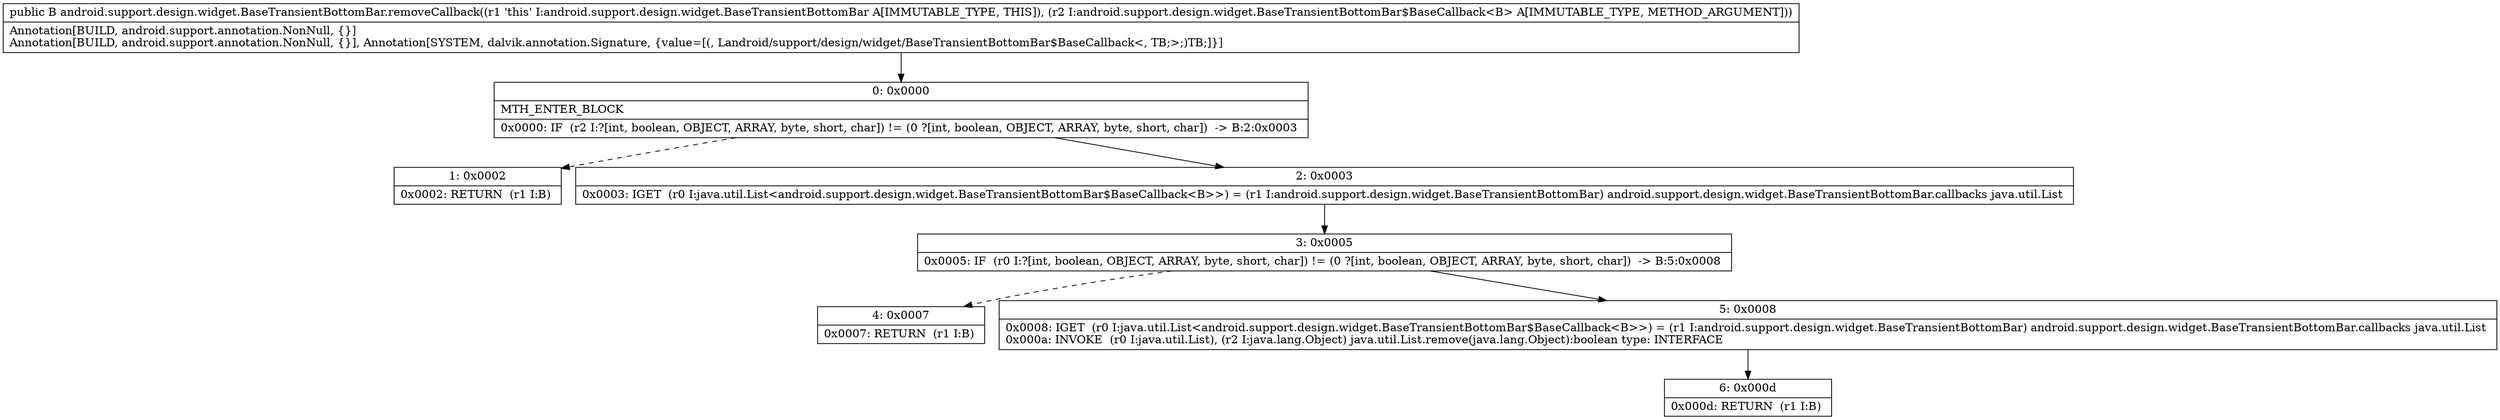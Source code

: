 digraph "CFG forandroid.support.design.widget.BaseTransientBottomBar.removeCallback(Landroid\/support\/design\/widget\/BaseTransientBottomBar$BaseCallback;)Landroid\/support\/design\/widget\/BaseTransientBottomBar;" {
Node_0 [shape=record,label="{0\:\ 0x0000|MTH_ENTER_BLOCK\l|0x0000: IF  (r2 I:?[int, boolean, OBJECT, ARRAY, byte, short, char]) != (0 ?[int, boolean, OBJECT, ARRAY, byte, short, char])  \-\> B:2:0x0003 \l}"];
Node_1 [shape=record,label="{1\:\ 0x0002|0x0002: RETURN  (r1 I:B) \l}"];
Node_2 [shape=record,label="{2\:\ 0x0003|0x0003: IGET  (r0 I:java.util.List\<android.support.design.widget.BaseTransientBottomBar$BaseCallback\<B\>\>) = (r1 I:android.support.design.widget.BaseTransientBottomBar) android.support.design.widget.BaseTransientBottomBar.callbacks java.util.List \l}"];
Node_3 [shape=record,label="{3\:\ 0x0005|0x0005: IF  (r0 I:?[int, boolean, OBJECT, ARRAY, byte, short, char]) != (0 ?[int, boolean, OBJECT, ARRAY, byte, short, char])  \-\> B:5:0x0008 \l}"];
Node_4 [shape=record,label="{4\:\ 0x0007|0x0007: RETURN  (r1 I:B) \l}"];
Node_5 [shape=record,label="{5\:\ 0x0008|0x0008: IGET  (r0 I:java.util.List\<android.support.design.widget.BaseTransientBottomBar$BaseCallback\<B\>\>) = (r1 I:android.support.design.widget.BaseTransientBottomBar) android.support.design.widget.BaseTransientBottomBar.callbacks java.util.List \l0x000a: INVOKE  (r0 I:java.util.List), (r2 I:java.lang.Object) java.util.List.remove(java.lang.Object):boolean type: INTERFACE \l}"];
Node_6 [shape=record,label="{6\:\ 0x000d|0x000d: RETURN  (r1 I:B) \l}"];
MethodNode[shape=record,label="{public B android.support.design.widget.BaseTransientBottomBar.removeCallback((r1 'this' I:android.support.design.widget.BaseTransientBottomBar A[IMMUTABLE_TYPE, THIS]), (r2 I:android.support.design.widget.BaseTransientBottomBar$BaseCallback\<B\> A[IMMUTABLE_TYPE, METHOD_ARGUMENT]))  | Annotation[BUILD, android.support.annotation.NonNull, \{\}]\lAnnotation[BUILD, android.support.annotation.NonNull, \{\}], Annotation[SYSTEM, dalvik.annotation.Signature, \{value=[(, Landroid\/support\/design\/widget\/BaseTransientBottomBar$BaseCallback\<, TB;\>;)TB;]\}]\l}"];
MethodNode -> Node_0;
Node_0 -> Node_1[style=dashed];
Node_0 -> Node_2;
Node_2 -> Node_3;
Node_3 -> Node_4[style=dashed];
Node_3 -> Node_5;
Node_5 -> Node_6;
}

